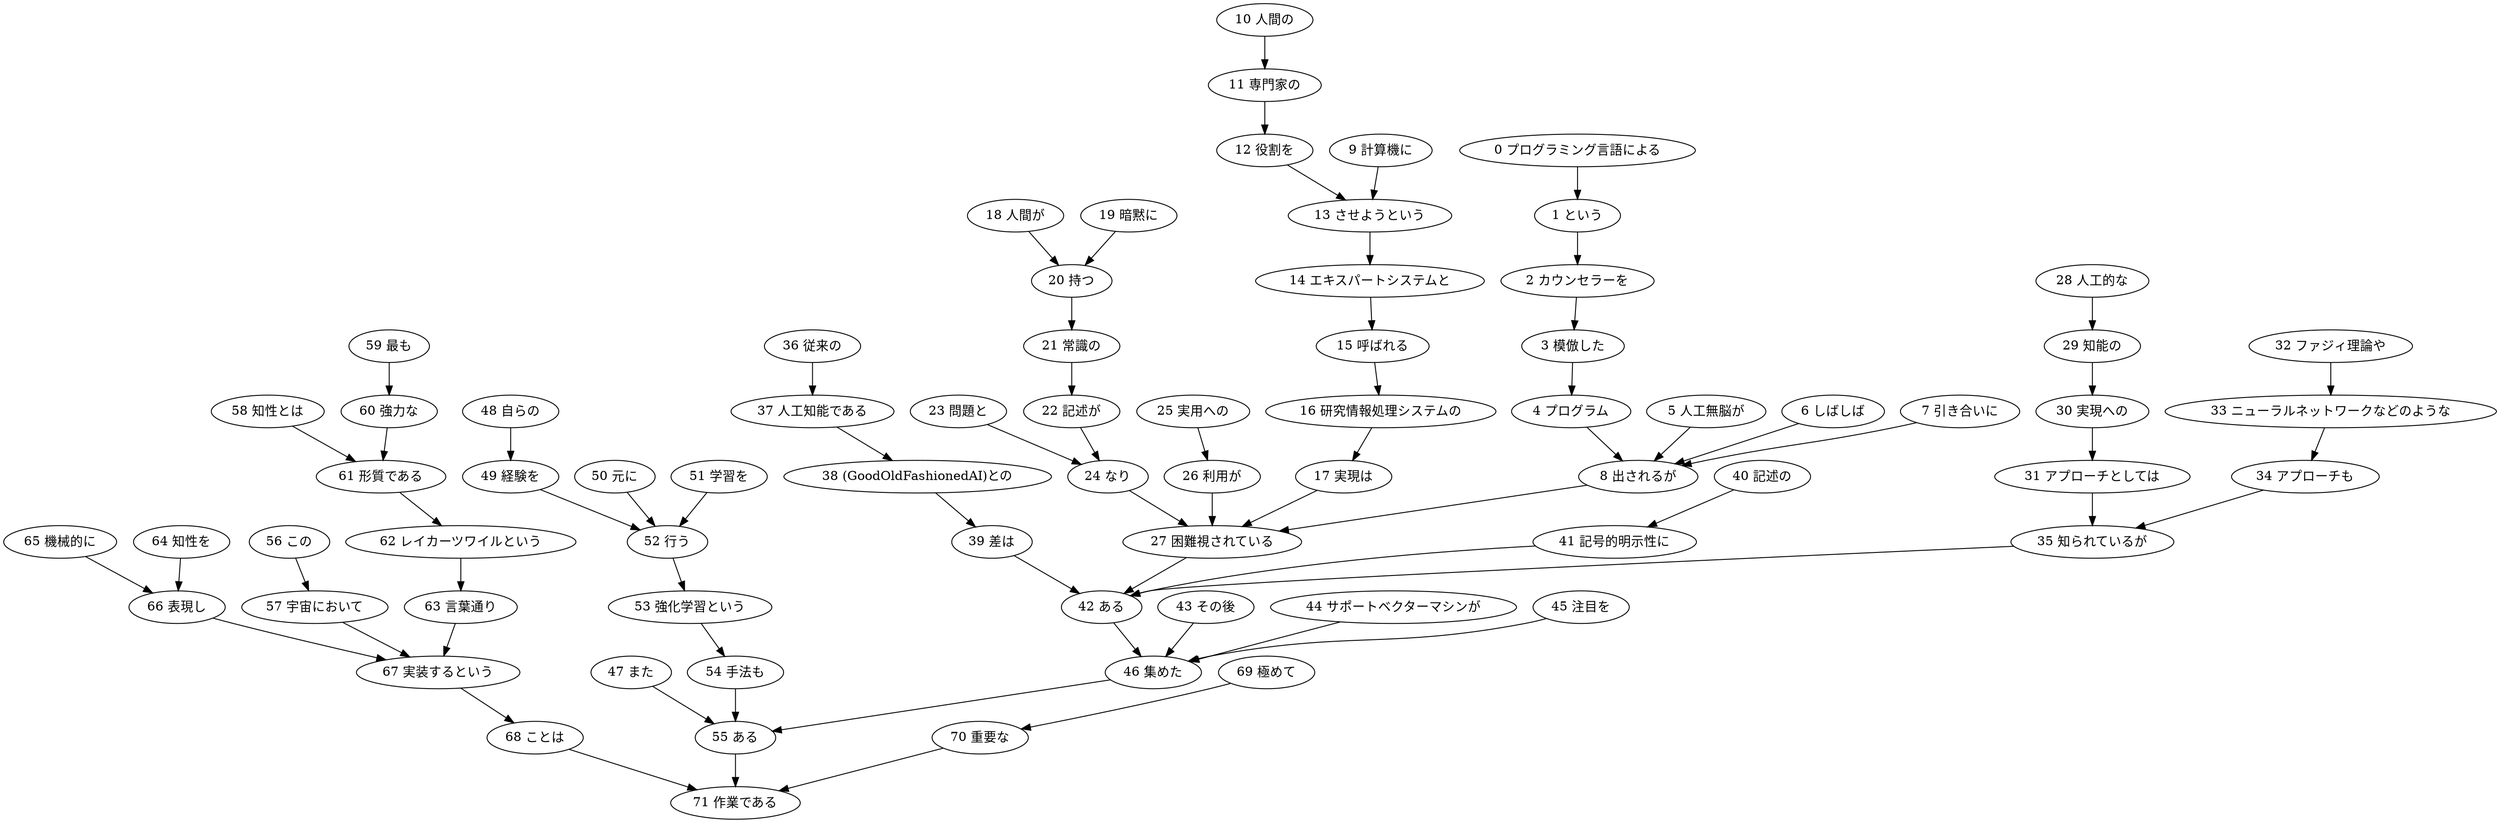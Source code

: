 digraph {
	"0 プログラミング言語による"
	"1 という"
	"0 プログラミング言語による" -> "1 という"
	"1 という"
	"2 カウンセラーを"
	"1 という" -> "2 カウンセラーを"
	"2 カウンセラーを"
	"3 模倣した"
	"2 カウンセラーを" -> "3 模倣した"
	"3 模倣した"
	"4 プログラム"
	"3 模倣した" -> "4 プログラム"
	"4 プログラム"
	"8 出されるが"
	"4 プログラム" -> "8 出されるが"
	"5 人工無脳が"
	"8 出されるが"
	"5 人工無脳が" -> "8 出されるが"
	"6 しばしば"
	"8 出されるが"
	"6 しばしば" -> "8 出されるが"
	"7 引き合いに"
	"8 出されるが"
	"7 引き合いに" -> "8 出されるが"
	"10 人間の"
	"11 専門家の"
	"10 人間の" -> "11 専門家の"
	"11 専門家の"
	"12 役割を"
	"11 専門家の" -> "12 役割を"
	"9 計算機に"
	"13 させようという"
	"9 計算機に" -> "13 させようという"
	"12 役割を"
	"13 させようという"
	"12 役割を" -> "13 させようという"
	"13 させようという"
	"14 エキスパートシステムと"
	"13 させようという" -> "14 エキスパートシステムと"
	"14 エキスパートシステムと"
	"15 呼ばれる"
	"14 エキスパートシステムと" -> "15 呼ばれる"
	"15 呼ばれる"
	"16 研究情報処理システムの"
	"15 呼ばれる" -> "16 研究情報処理システムの"
	"16 研究情報処理システムの"
	"17 実現は"
	"16 研究情報処理システムの" -> "17 実現は"
	"18 人間が"
	"20 持つ"
	"18 人間が" -> "20 持つ"
	"19 暗黙に"
	"20 持つ"
	"19 暗黙に" -> "20 持つ"
	"20 持つ"
	"21 常識の"
	"20 持つ" -> "21 常識の"
	"21 常識の"
	"22 記述が"
	"21 常識の" -> "22 記述が"
	"22 記述が"
	"24 なり"
	"22 記述が" -> "24 なり"
	"23 問題と"
	"24 なり"
	"23 問題と" -> "24 なり"
	"25 実用への"
	"26 利用が"
	"25 実用への" -> "26 利用が"
	"8 出されるが"
	"27 困難視されている"
	"8 出されるが" -> "27 困難視されている"
	"17 実現は"
	"27 困難視されている"
	"17 実現は" -> "27 困難視されている"
	"24 なり"
	"27 困難視されている"
	"24 なり" -> "27 困難視されている"
	"26 利用が"
	"27 困難視されている"
	"26 利用が" -> "27 困難視されている"
	"28 人工的な"
	"29 知能の"
	"28 人工的な" -> "29 知能の"
	"29 知能の"
	"30 実現への"
	"29 知能の" -> "30 実現への"
	"30 実現への"
	"31 アプローチとしては"
	"30 実現への" -> "31 アプローチとしては"
	"32 ファジィ理論や"
	"33 ニューラルネットワークなどのような"
	"32 ファジィ理論や" -> "33 ニューラルネットワークなどのような"
	"33 ニューラルネットワークなどのような"
	"34 アプローチも"
	"33 ニューラルネットワークなどのような" -> "34 アプローチも"
	"31 アプローチとしては"
	"35 知られているが"
	"31 アプローチとしては" -> "35 知られているが"
	"34 アプローチも"
	"35 知られているが"
	"34 アプローチも" -> "35 知られているが"
	"36 従来の"
	"37 人工知能である"
	"36 従来の" -> "37 人工知能である"
	"37 人工知能である"
	"38 (GoodOldFashionedAI)との"
	"37 人工知能である" -> "38 (GoodOldFashionedAI)との"
	"38 (GoodOldFashionedAI)との"
	"39 差は"
	"38 (GoodOldFashionedAI)との" -> "39 差は"
	"40 記述の"
	"41 記号的明示性に"
	"40 記述の" -> "41 記号的明示性に"
	"27 困難視されている"
	"42 ある"
	"27 困難視されている" -> "42 ある"
	"35 知られているが"
	"42 ある"
	"35 知られているが" -> "42 ある"
	"39 差は"
	"42 ある"
	"39 差は" -> "42 ある"
	"41 記号的明示性に"
	"42 ある"
	"41 記号的明示性に" -> "42 ある"
	"42 ある"
	"46 集めた"
	"42 ある" -> "46 集めた"
	"43 その後"
	"46 集めた"
	"43 その後" -> "46 集めた"
	"44 サポートベクターマシンが"
	"46 集めた"
	"44 サポートベクターマシンが" -> "46 集めた"
	"45 注目を"
	"46 集めた"
	"45 注目を" -> "46 集めた"
	"48 自らの"
	"49 経験を"
	"48 自らの" -> "49 経験を"
	"49 経験を"
	"52 行う"
	"49 経験を" -> "52 行う"
	"50 元に"
	"52 行う"
	"50 元に" -> "52 行う"
	"51 学習を"
	"52 行う"
	"51 学習を" -> "52 行う"
	"52 行う"
	"53 強化学習という"
	"52 行う" -> "53 強化学習という"
	"53 強化学習という"
	"54 手法も"
	"53 強化学習という" -> "54 手法も"
	"46 集めた"
	"55 ある"
	"46 集めた" -> "55 ある"
	"47 また"
	"55 ある"
	"47 また" -> "55 ある"
	"54 手法も"
	"55 ある"
	"54 手法も" -> "55 ある"
	"56 この"
	"57 宇宙において"
	"56 この" -> "57 宇宙において"
	"59 最も"
	"60 強力な"
	"59 最も" -> "60 強力な"
	"58 知性とは"
	"61 形質である"
	"58 知性とは" -> "61 形質である"
	"60 強力な"
	"61 形質である"
	"60 強力な" -> "61 形質である"
	"61 形質である"
	"62 レイカーツワイルという"
	"61 形質である" -> "62 レイカーツワイルという"
	"62 レイカーツワイルという"
	"63 言葉通り"
	"62 レイカーツワイルという" -> "63 言葉通り"
	"64 知性を"
	"66 表現し"
	"64 知性を" -> "66 表現し"
	"65 機械的に"
	"66 表現し"
	"65 機械的に" -> "66 表現し"
	"57 宇宙において"
	"67 実装するという"
	"57 宇宙において" -> "67 実装するという"
	"63 言葉通り"
	"67 実装するという"
	"63 言葉通り" -> "67 実装するという"
	"66 表現し"
	"67 実装するという"
	"66 表現し" -> "67 実装するという"
	"67 実装するという"
	"68 ことは"
	"67 実装するという" -> "68 ことは"
	"69 極めて"
	"70 重要な"
	"69 極めて" -> "70 重要な"
	"55 ある"
	"71 作業である"
	"55 ある" -> "71 作業である"
	"68 ことは"
	"71 作業である"
	"68 ことは" -> "71 作業である"
	"70 重要な"
	"71 作業である"
	"70 重要な" -> "71 作業である"
}
